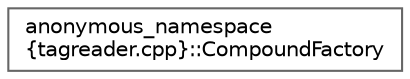digraph "Graphical Class Hierarchy"
{
 // INTERACTIVE_SVG=YES
 // LATEX_PDF_SIZE
  bgcolor="transparent";
  edge [fontname=Helvetica,fontsize=10,labelfontname=Helvetica,labelfontsize=10];
  node [fontname=Helvetica,fontsize=10,shape=box,height=0.2,width=0.4];
  rankdir="LR";
  Node0 [id="Node000000",label="anonymous_namespace\l\{tagreader.cpp\}::CompoundFactory",height=0.2,width=0.4,color="grey40", fillcolor="white", style="filled",URL="$da/dc1/structanonymous__namespace_02tagreader_8cpp_03_1_1_compound_factory.html",tooltip=" "];
}
